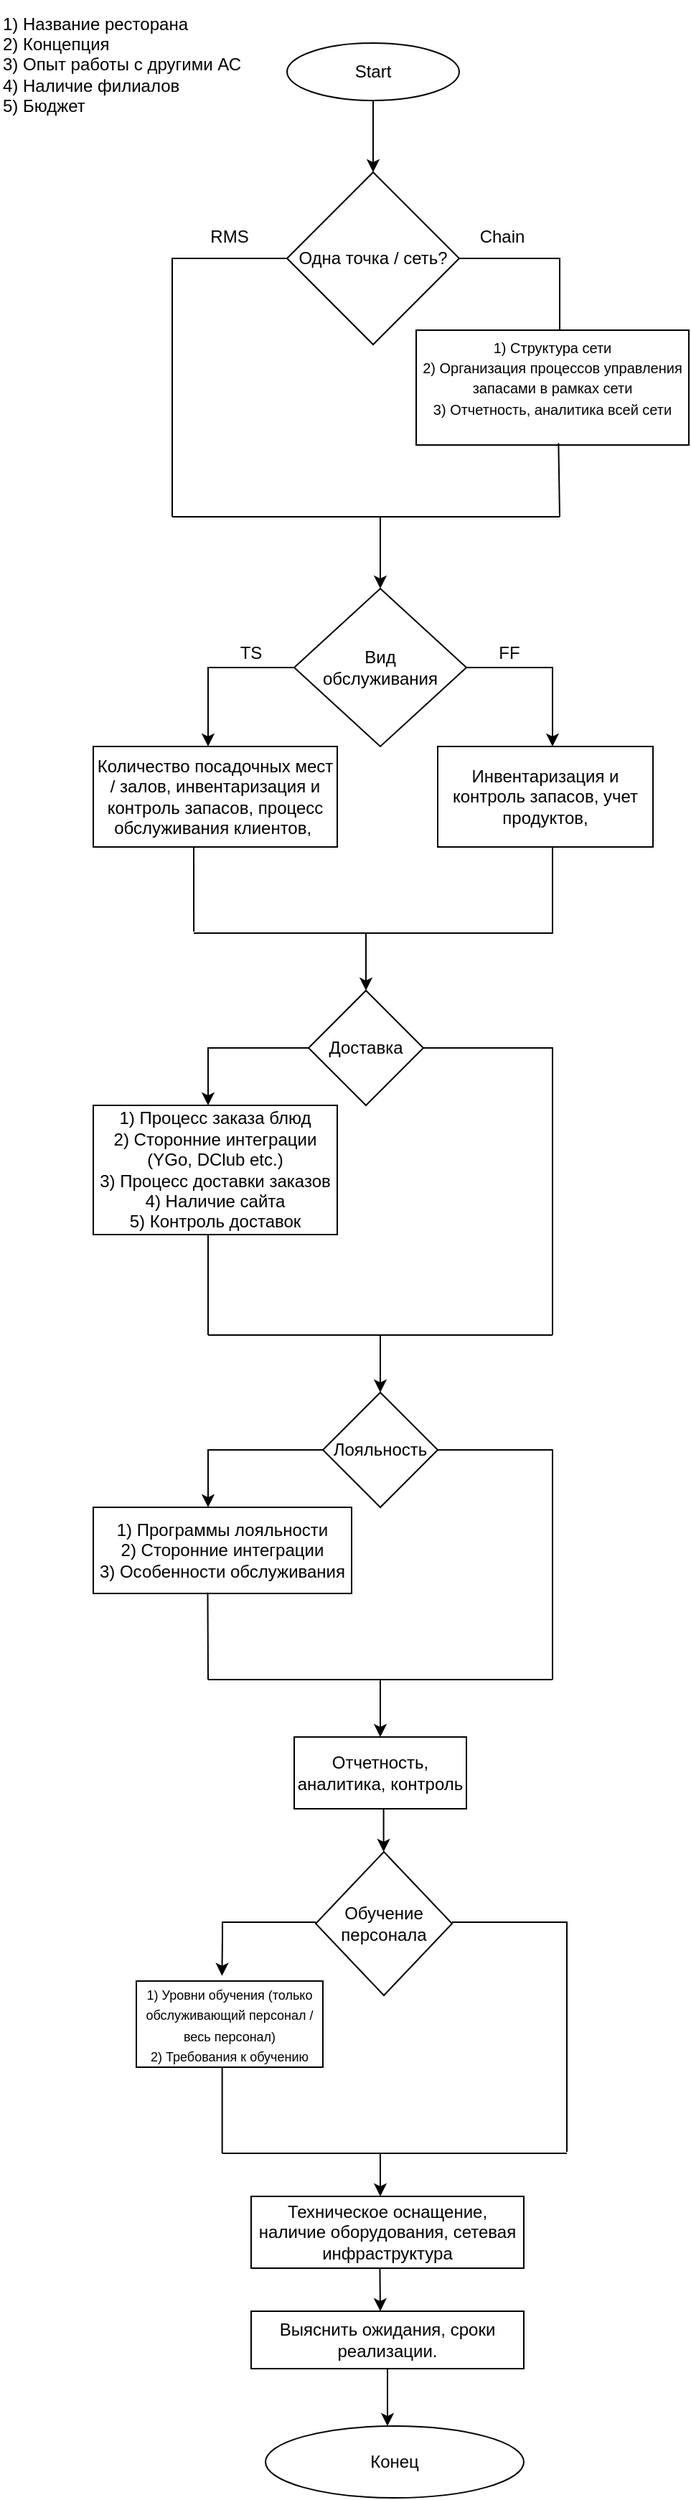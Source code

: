 <mxfile version="22.1.7" type="github">
  <diagram id="C5RBs43oDa-KdzZeNtuy" name="Page-1">
    <mxGraphModel dx="1195" dy="622" grid="1" gridSize="10" guides="1" tooltips="1" connect="1" arrows="1" fold="1" page="1" pageScale="1" pageWidth="827" pageHeight="1169" math="0" shadow="0">
      <root>
        <mxCell id="WIyWlLk6GJQsqaUBKTNV-0" />
        <mxCell id="WIyWlLk6GJQsqaUBKTNV-1" parent="WIyWlLk6GJQsqaUBKTNV-0" />
        <mxCell id="uVAq0LSg07FsffcZLCgM-0" value="Start" style="ellipse;whiteSpace=wrap;html=1;" vertex="1" parent="WIyWlLk6GJQsqaUBKTNV-1">
          <mxGeometry x="320" y="30" width="120" height="40" as="geometry" />
        </mxCell>
        <mxCell id="uVAq0LSg07FsffcZLCgM-1" value="" style="endArrow=classic;html=1;rounded=0;exitX=0.5;exitY=1;exitDx=0;exitDy=0;entryX=0.5;entryY=0;entryDx=0;entryDy=0;" edge="1" parent="WIyWlLk6GJQsqaUBKTNV-1" source="uVAq0LSg07FsffcZLCgM-0" target="uVAq0LSg07FsffcZLCgM-2">
          <mxGeometry width="50" height="50" relative="1" as="geometry">
            <mxPoint x="390" y="410" as="sourcePoint" />
            <mxPoint x="390" y="120" as="targetPoint" />
          </mxGeometry>
        </mxCell>
        <mxCell id="uVAq0LSg07FsffcZLCgM-2" value="Одна точка / сеть?" style="rhombus;whiteSpace=wrap;html=1;" vertex="1" parent="WIyWlLk6GJQsqaUBKTNV-1">
          <mxGeometry x="320" y="120" width="120" height="120" as="geometry" />
        </mxCell>
        <mxCell id="uVAq0LSg07FsffcZLCgM-3" value="" style="endArrow=classic;html=1;rounded=0;exitX=1;exitY=0.5;exitDx=0;exitDy=0;" edge="1" parent="WIyWlLk6GJQsqaUBKTNV-1" source="uVAq0LSg07FsffcZLCgM-2">
          <mxGeometry width="50" height="50" relative="1" as="geometry">
            <mxPoint x="390" y="410" as="sourcePoint" />
            <mxPoint x="510" y="240" as="targetPoint" />
            <Array as="points">
              <mxPoint x="510" y="180" />
            </Array>
          </mxGeometry>
        </mxCell>
        <mxCell id="uVAq0LSg07FsffcZLCgM-5" value="RMS" style="text;html=1;strokeColor=none;fillColor=none;align=center;verticalAlign=middle;whiteSpace=wrap;rounded=0;" vertex="1" parent="WIyWlLk6GJQsqaUBKTNV-1">
          <mxGeometry x="250" y="150" width="60" height="30" as="geometry" />
        </mxCell>
        <mxCell id="uVAq0LSg07FsffcZLCgM-6" value="Chain" style="text;html=1;strokeColor=none;fillColor=none;align=center;verticalAlign=middle;whiteSpace=wrap;rounded=0;" vertex="1" parent="WIyWlLk6GJQsqaUBKTNV-1">
          <mxGeometry x="440" y="150" width="60" height="30" as="geometry" />
        </mxCell>
        <mxCell id="uVAq0LSg07FsffcZLCgM-16" style="edgeStyle=orthogonalEdgeStyle;rounded=0;orthogonalLoop=1;jettySize=auto;html=1;exitX=0;exitY=0.5;exitDx=0;exitDy=0;" edge="1" parent="WIyWlLk6GJQsqaUBKTNV-1" source="uVAq0LSg07FsffcZLCgM-7">
          <mxGeometry relative="1" as="geometry">
            <mxPoint x="325" y="465" as="targetPoint" />
          </mxGeometry>
        </mxCell>
        <mxCell id="uVAq0LSg07FsffcZLCgM-7" value="Вид&lt;br&gt;обслуживания" style="rhombus;whiteSpace=wrap;html=1;" vertex="1" parent="WIyWlLk6GJQsqaUBKTNV-1">
          <mxGeometry x="325" y="410" width="120" height="110" as="geometry" />
        </mxCell>
        <mxCell id="uVAq0LSg07FsffcZLCgM-8" value="" style="endArrow=classic;html=1;rounded=0;exitX=0;exitY=0.5;exitDx=0;exitDy=0;" edge="1" parent="WIyWlLk6GJQsqaUBKTNV-1" source="uVAq0LSg07FsffcZLCgM-7">
          <mxGeometry width="50" height="50" relative="1" as="geometry">
            <mxPoint x="535" y="580" as="sourcePoint" />
            <mxPoint x="265" y="520" as="targetPoint" />
            <Array as="points">
              <mxPoint x="265" y="465" />
            </Array>
          </mxGeometry>
        </mxCell>
        <mxCell id="uVAq0LSg07FsffcZLCgM-9" value="" style="endArrow=classic;html=1;rounded=0;exitX=1;exitY=0.5;exitDx=0;exitDy=0;" edge="1" parent="WIyWlLk6GJQsqaUBKTNV-1" source="uVAq0LSg07FsffcZLCgM-7">
          <mxGeometry width="50" height="50" relative="1" as="geometry">
            <mxPoint x="535" y="580" as="sourcePoint" />
            <mxPoint x="505" y="520" as="targetPoint" />
            <Array as="points">
              <mxPoint x="505" y="465" />
            </Array>
          </mxGeometry>
        </mxCell>
        <mxCell id="uVAq0LSg07FsffcZLCgM-17" value="FF" style="text;html=1;strokeColor=none;fillColor=none;align=center;verticalAlign=middle;whiteSpace=wrap;rounded=0;" vertex="1" parent="WIyWlLk6GJQsqaUBKTNV-1">
          <mxGeometry x="445" y="440" width="60" height="30" as="geometry" />
        </mxCell>
        <mxCell id="uVAq0LSg07FsffcZLCgM-18" value="TS" style="text;html=1;strokeColor=none;fillColor=none;align=center;verticalAlign=middle;whiteSpace=wrap;rounded=0;" vertex="1" parent="WIyWlLk6GJQsqaUBKTNV-1">
          <mxGeometry x="265" y="440" width="60" height="30" as="geometry" />
        </mxCell>
        <mxCell id="uVAq0LSg07FsffcZLCgM-27" value="Количество посадочных мест / залов, инвентаризация и контроль запасов, процесс обслуживания клиентов,&amp;nbsp;" style="rounded=0;whiteSpace=wrap;html=1;" vertex="1" parent="WIyWlLk6GJQsqaUBKTNV-1">
          <mxGeometry x="185" y="520" width="170" height="70" as="geometry" />
        </mxCell>
        <mxCell id="uVAq0LSg07FsffcZLCgM-28" value="Инвентаризация и контроль запасов, учет продуктов," style="rounded=0;whiteSpace=wrap;html=1;" vertex="1" parent="WIyWlLk6GJQsqaUBKTNV-1">
          <mxGeometry x="425" y="520" width="150" height="70" as="geometry" />
        </mxCell>
        <mxCell id="uVAq0LSg07FsffcZLCgM-32" value="" style="endArrow=none;html=1;rounded=0;entryX=0.5;entryY=1;entryDx=0;entryDy=0;" edge="1" parent="WIyWlLk6GJQsqaUBKTNV-1">
          <mxGeometry width="50" height="50" relative="1" as="geometry">
            <mxPoint x="255" y="650" as="sourcePoint" />
            <mxPoint x="505" y="590" as="targetPoint" />
            <Array as="points">
              <mxPoint x="505" y="650" />
            </Array>
          </mxGeometry>
        </mxCell>
        <mxCell id="uVAq0LSg07FsffcZLCgM-33" value="" style="endArrow=none;html=1;rounded=0;entryX=0.429;entryY=1.014;entryDx=0;entryDy=0;entryPerimeter=0;" edge="1" parent="WIyWlLk6GJQsqaUBKTNV-1">
          <mxGeometry width="50" height="50" relative="1" as="geometry">
            <mxPoint x="255.07" y="649.02" as="sourcePoint" />
            <mxPoint x="255.0" y="590" as="targetPoint" />
          </mxGeometry>
        </mxCell>
        <mxCell id="uVAq0LSg07FsffcZLCgM-34" value="" style="endArrow=classic;html=1;rounded=0;" edge="1" parent="WIyWlLk6GJQsqaUBKTNV-1">
          <mxGeometry width="50" height="50" relative="1" as="geometry">
            <mxPoint x="375" y="650" as="sourcePoint" />
            <mxPoint x="375" y="690" as="targetPoint" />
          </mxGeometry>
        </mxCell>
        <mxCell id="uVAq0LSg07FsffcZLCgM-35" value="Доставка" style="rhombus;whiteSpace=wrap;html=1;" vertex="1" parent="WIyWlLk6GJQsqaUBKTNV-1">
          <mxGeometry x="335" y="690" width="80" height="80" as="geometry" />
        </mxCell>
        <mxCell id="uVAq0LSg07FsffcZLCgM-36" value="" style="endArrow=classic;html=1;rounded=0;exitX=0;exitY=0.5;exitDx=0;exitDy=0;" edge="1" parent="WIyWlLk6GJQsqaUBKTNV-1" source="uVAq0LSg07FsffcZLCgM-35">
          <mxGeometry width="50" height="50" relative="1" as="geometry">
            <mxPoint x="535" y="660" as="sourcePoint" />
            <mxPoint x="265" y="770" as="targetPoint" />
            <Array as="points">
              <mxPoint x="265" y="730" />
            </Array>
          </mxGeometry>
        </mxCell>
        <mxCell id="uVAq0LSg07FsffcZLCgM-37" value="1) Процесс заказа блюд&lt;br&gt;2) Сторонние интеграции (YGo, DClub etc.)&lt;br&gt;3) Процесс доставки заказов&lt;br&gt;4) Наличие сайта&lt;br&gt;5) Контроль доставок" style="rounded=0;whiteSpace=wrap;html=1;" vertex="1" parent="WIyWlLk6GJQsqaUBKTNV-1">
          <mxGeometry x="185" y="770" width="170" height="90" as="geometry" />
        </mxCell>
        <mxCell id="uVAq0LSg07FsffcZLCgM-41" value="" style="endArrow=none;html=1;rounded=0;exitX=1;exitY=0.5;exitDx=0;exitDy=0;" edge="1" parent="WIyWlLk6GJQsqaUBKTNV-1" source="uVAq0LSg07FsffcZLCgM-35">
          <mxGeometry width="50" height="50" relative="1" as="geometry">
            <mxPoint x="535" y="860" as="sourcePoint" />
            <mxPoint x="505" y="930" as="targetPoint" />
            <Array as="points">
              <mxPoint x="505" y="730" />
            </Array>
          </mxGeometry>
        </mxCell>
        <mxCell id="uVAq0LSg07FsffcZLCgM-42" value="" style="endArrow=none;html=1;rounded=0;exitX=0.5;exitY=1;exitDx=0;exitDy=0;" edge="1" parent="WIyWlLk6GJQsqaUBKTNV-1">
          <mxGeometry width="50" height="50" relative="1" as="geometry">
            <mxPoint x="265" y="860" as="sourcePoint" />
            <mxPoint x="265" y="930" as="targetPoint" />
            <Array as="points">
              <mxPoint x="265" y="900" />
            </Array>
          </mxGeometry>
        </mxCell>
        <mxCell id="uVAq0LSg07FsffcZLCgM-43" value="" style="endArrow=none;html=1;rounded=0;" edge="1" parent="WIyWlLk6GJQsqaUBKTNV-1">
          <mxGeometry width="50" height="50" relative="1" as="geometry">
            <mxPoint x="265" y="930" as="sourcePoint" />
            <mxPoint x="505" y="930" as="targetPoint" />
          </mxGeometry>
        </mxCell>
        <mxCell id="uVAq0LSg07FsffcZLCgM-44" value="" style="endArrow=classic;html=1;rounded=0;" edge="1" parent="WIyWlLk6GJQsqaUBKTNV-1">
          <mxGeometry width="50" height="50" relative="1" as="geometry">
            <mxPoint x="385" y="930" as="sourcePoint" />
            <mxPoint x="385" y="970" as="targetPoint" />
          </mxGeometry>
        </mxCell>
        <mxCell id="uVAq0LSg07FsffcZLCgM-46" value="Лояльность" style="rhombus;whiteSpace=wrap;html=1;" vertex="1" parent="WIyWlLk6GJQsqaUBKTNV-1">
          <mxGeometry x="345" y="970" width="80" height="80" as="geometry" />
        </mxCell>
        <mxCell id="uVAq0LSg07FsffcZLCgM-47" value="" style="endArrow=classic;html=1;rounded=0;exitX=0;exitY=0.5;exitDx=0;exitDy=0;" edge="1" parent="WIyWlLk6GJQsqaUBKTNV-1" source="uVAq0LSg07FsffcZLCgM-46">
          <mxGeometry width="50" height="50" relative="1" as="geometry">
            <mxPoint x="345" y="1030" as="sourcePoint" />
            <mxPoint x="265" y="1050" as="targetPoint" />
            <Array as="points">
              <mxPoint x="265" y="1010" />
            </Array>
          </mxGeometry>
        </mxCell>
        <mxCell id="uVAq0LSg07FsffcZLCgM-48" value="1) Программы лояльности&lt;br&gt;2) Сторонние интеграции&lt;br&gt;3) Особенности обслуживания" style="rounded=0;whiteSpace=wrap;html=1;" vertex="1" parent="WIyWlLk6GJQsqaUBKTNV-1">
          <mxGeometry x="185" y="1050" width="180" height="60" as="geometry" />
        </mxCell>
        <mxCell id="uVAq0LSg07FsffcZLCgM-49" value="" style="endArrow=none;html=1;rounded=0;exitX=1;exitY=0.5;exitDx=0;exitDy=0;" edge="1" parent="WIyWlLk6GJQsqaUBKTNV-1">
          <mxGeometry width="50" height="50" relative="1" as="geometry">
            <mxPoint x="425" y="1010" as="sourcePoint" />
            <mxPoint x="505" y="1170" as="targetPoint" />
            <Array as="points">
              <mxPoint x="505" y="1010" />
            </Array>
          </mxGeometry>
        </mxCell>
        <mxCell id="uVAq0LSg07FsffcZLCgM-50" value="" style="endArrow=none;html=1;rounded=0;" edge="1" parent="WIyWlLk6GJQsqaUBKTNV-1">
          <mxGeometry width="50" height="50" relative="1" as="geometry">
            <mxPoint x="265" y="1170" as="sourcePoint" />
            <mxPoint x="505" y="1170" as="targetPoint" />
          </mxGeometry>
        </mxCell>
        <mxCell id="uVAq0LSg07FsffcZLCgM-51" value="" style="endArrow=none;html=1;rounded=0;entryX=0.443;entryY=0.989;entryDx=0;entryDy=0;entryPerimeter=0;" edge="1" parent="WIyWlLk6GJQsqaUBKTNV-1" target="uVAq0LSg07FsffcZLCgM-48">
          <mxGeometry width="50" height="50" relative="1" as="geometry">
            <mxPoint x="265" y="1170" as="sourcePoint" />
            <mxPoint x="425" y="1040" as="targetPoint" />
          </mxGeometry>
        </mxCell>
        <mxCell id="uVAq0LSg07FsffcZLCgM-52" value="" style="endArrow=classic;html=1;rounded=0;" edge="1" parent="WIyWlLk6GJQsqaUBKTNV-1">
          <mxGeometry width="50" height="50" relative="1" as="geometry">
            <mxPoint x="385" y="1170" as="sourcePoint" />
            <mxPoint x="385" y="1210" as="targetPoint" />
          </mxGeometry>
        </mxCell>
        <mxCell id="uVAq0LSg07FsffcZLCgM-53" value="Отчетность, аналитика, контроль" style="rounded=0;whiteSpace=wrap;html=1;" vertex="1" parent="WIyWlLk6GJQsqaUBKTNV-1">
          <mxGeometry x="325" y="1210" width="120" height="50" as="geometry" />
        </mxCell>
        <mxCell id="uVAq0LSg07FsffcZLCgM-54" style="edgeStyle=orthogonalEdgeStyle;rounded=0;orthogonalLoop=1;jettySize=auto;html=1;exitX=0.5;exitY=1;exitDx=0;exitDy=0;" edge="1" parent="WIyWlLk6GJQsqaUBKTNV-1" source="uVAq0LSg07FsffcZLCgM-53" target="uVAq0LSg07FsffcZLCgM-53">
          <mxGeometry relative="1" as="geometry" />
        </mxCell>
        <mxCell id="uVAq0LSg07FsffcZLCgM-56" value="" style="endArrow=classic;html=1;rounded=0;exitX=0.5;exitY=1;exitDx=0;exitDy=0;" edge="1" parent="WIyWlLk6GJQsqaUBKTNV-1">
          <mxGeometry width="50" height="50" relative="1" as="geometry">
            <mxPoint x="387.3" y="1260" as="sourcePoint" />
            <mxPoint x="387.3" y="1290" as="targetPoint" />
          </mxGeometry>
        </mxCell>
        <mxCell id="uVAq0LSg07FsffcZLCgM-58" value="Обучение персонала" style="rhombus;whiteSpace=wrap;html=1;" vertex="1" parent="WIyWlLk6GJQsqaUBKTNV-1">
          <mxGeometry x="340" y="1290" width="95" height="100" as="geometry" />
        </mxCell>
        <mxCell id="uVAq0LSg07FsffcZLCgM-59" value="" style="endArrow=classic;html=1;rounded=0;exitX=0;exitY=0.5;exitDx=0;exitDy=0;entryX=0.414;entryY=-0.044;entryDx=0;entryDy=0;entryPerimeter=0;" edge="1" parent="WIyWlLk6GJQsqaUBKTNV-1">
          <mxGeometry width="50" height="50" relative="1" as="geometry">
            <mxPoint x="340" y="1339" as="sourcePoint" />
            <mxPoint x="274.68" y="1376.36" as="targetPoint" />
            <Array as="points">
              <mxPoint x="275" y="1339" />
              <mxPoint x="275" y="1349" />
            </Array>
          </mxGeometry>
        </mxCell>
        <mxCell id="uVAq0LSg07FsffcZLCgM-61" value="&lt;font style=&quot;font-size: 9px;&quot;&gt;1) Уровни обучения (только обслуживающий персонал / весь персонал)&lt;br&gt;2) Требования к обучению&lt;br&gt;&lt;/font&gt;" style="rounded=0;whiteSpace=wrap;html=1;" vertex="1" parent="WIyWlLk6GJQsqaUBKTNV-1">
          <mxGeometry x="215" y="1380" width="130" height="60" as="geometry" />
        </mxCell>
        <mxCell id="uVAq0LSg07FsffcZLCgM-62" value="" style="endArrow=none;html=1;rounded=0;exitX=1;exitY=0.5;exitDx=0;exitDy=0;" edge="1" parent="WIyWlLk6GJQsqaUBKTNV-1">
          <mxGeometry width="50" height="50" relative="1" as="geometry">
            <mxPoint x="435" y="1339" as="sourcePoint" />
            <mxPoint x="515" y="1499" as="targetPoint" />
            <Array as="points">
              <mxPoint x="515" y="1339" />
            </Array>
          </mxGeometry>
        </mxCell>
        <mxCell id="uVAq0LSg07FsffcZLCgM-64" value="" style="endArrow=none;html=1;rounded=0;entryX=0.5;entryY=1;entryDx=0;entryDy=0;" edge="1" parent="WIyWlLk6GJQsqaUBKTNV-1">
          <mxGeometry width="50" height="50" relative="1" as="geometry">
            <mxPoint x="274.83" y="1500" as="sourcePoint" />
            <mxPoint x="274.83" y="1440" as="targetPoint" />
          </mxGeometry>
        </mxCell>
        <mxCell id="uVAq0LSg07FsffcZLCgM-65" value="" style="endArrow=none;html=1;rounded=0;" edge="1" parent="WIyWlLk6GJQsqaUBKTNV-1">
          <mxGeometry width="50" height="50" relative="1" as="geometry">
            <mxPoint x="515" y="1500" as="sourcePoint" />
            <mxPoint x="275" y="1500" as="targetPoint" />
          </mxGeometry>
        </mxCell>
        <mxCell id="uVAq0LSg07FsffcZLCgM-66" value="" style="endArrow=classic;html=1;rounded=0;" edge="1" parent="WIyWlLk6GJQsqaUBKTNV-1">
          <mxGeometry width="50" height="50" relative="1" as="geometry">
            <mxPoint x="385" y="1500" as="sourcePoint" />
            <mxPoint x="385" y="1530" as="targetPoint" />
          </mxGeometry>
        </mxCell>
        <mxCell id="uVAq0LSg07FsffcZLCgM-68" value="Техническое оснащение, наличие оборудования, сетевая инфраструктура" style="rounded=0;whiteSpace=wrap;html=1;" vertex="1" parent="WIyWlLk6GJQsqaUBKTNV-1">
          <mxGeometry x="295" y="1530" width="190" height="50" as="geometry" />
        </mxCell>
        <mxCell id="uVAq0LSg07FsffcZLCgM-69" value="" style="endArrow=classic;html=1;rounded=0;exitX=0.5;exitY=1;exitDx=0;exitDy=0;" edge="1" parent="WIyWlLk6GJQsqaUBKTNV-1">
          <mxGeometry width="50" height="50" relative="1" as="geometry">
            <mxPoint x="384.71" y="1580" as="sourcePoint" />
            <mxPoint x="385" y="1610" as="targetPoint" />
          </mxGeometry>
        </mxCell>
        <mxCell id="uVAq0LSg07FsffcZLCgM-70" value="Выяснить ожидания, сроки реализации." style="rounded=0;whiteSpace=wrap;html=1;" vertex="1" parent="WIyWlLk6GJQsqaUBKTNV-1">
          <mxGeometry x="295" y="1610" width="190" height="40" as="geometry" />
        </mxCell>
        <mxCell id="uVAq0LSg07FsffcZLCgM-71" value="" style="endArrow=classic;html=1;rounded=0;exitX=0.5;exitY=1;exitDx=0;exitDy=0;" edge="1" parent="WIyWlLk6GJQsqaUBKTNV-1" source="uVAq0LSg07FsffcZLCgM-70">
          <mxGeometry width="50" height="50" relative="1" as="geometry">
            <mxPoint x="245" y="1490" as="sourcePoint" />
            <mxPoint x="390" y="1690" as="targetPoint" />
          </mxGeometry>
        </mxCell>
        <mxCell id="uVAq0LSg07FsffcZLCgM-72" value="Конец" style="ellipse;whiteSpace=wrap;html=1;" vertex="1" parent="WIyWlLk6GJQsqaUBKTNV-1">
          <mxGeometry x="305" y="1690" width="180" height="50" as="geometry" />
        </mxCell>
        <mxCell id="uVAq0LSg07FsffcZLCgM-73" value="" style="endArrow=none;html=1;rounded=0;entryX=0;entryY=0.5;entryDx=0;entryDy=0;" edge="1" parent="WIyWlLk6GJQsqaUBKTNV-1" target="uVAq0LSg07FsffcZLCgM-2">
          <mxGeometry width="50" height="50" relative="1" as="geometry">
            <mxPoint x="240" y="360" as="sourcePoint" />
            <mxPoint x="150" y="190" as="targetPoint" />
            <Array as="points">
              <mxPoint x="240" y="180" />
            </Array>
          </mxGeometry>
        </mxCell>
        <mxCell id="uVAq0LSg07FsffcZLCgM-74" value="" style="endArrow=none;html=1;rounded=0;" edge="1" parent="WIyWlLk6GJQsqaUBKTNV-1">
          <mxGeometry width="50" height="50" relative="1" as="geometry">
            <mxPoint x="240" y="360" as="sourcePoint" />
            <mxPoint x="510" y="360" as="targetPoint" />
          </mxGeometry>
        </mxCell>
        <mxCell id="uVAq0LSg07FsffcZLCgM-75" value="&lt;font size=&quot;1&quot;&gt;1) Структура сети&lt;br&gt;2) Организация процессов управления запасами в рамках сети&lt;br&gt;3) Отчетность, аналитика всей сети&lt;br&gt;&lt;br&gt;&lt;/font&gt;" style="rounded=0;whiteSpace=wrap;html=1;" vertex="1" parent="WIyWlLk6GJQsqaUBKTNV-1">
          <mxGeometry x="410" y="230" width="190" height="80" as="geometry" />
        </mxCell>
        <mxCell id="uVAq0LSg07FsffcZLCgM-76" value="" style="endArrow=classic;html=1;rounded=0;entryX=0.5;entryY=0;entryDx=0;entryDy=0;" edge="1" parent="WIyWlLk6GJQsqaUBKTNV-1" target="uVAq0LSg07FsffcZLCgM-7">
          <mxGeometry width="50" height="50" relative="1" as="geometry">
            <mxPoint x="385" y="360" as="sourcePoint" />
            <mxPoint x="380" y="470" as="targetPoint" />
          </mxGeometry>
        </mxCell>
        <mxCell id="uVAq0LSg07FsffcZLCgM-78" value="" style="endArrow=none;html=1;rounded=0;entryX=0.522;entryY=0.985;entryDx=0;entryDy=0;entryPerimeter=0;" edge="1" parent="WIyWlLk6GJQsqaUBKTNV-1" target="uVAq0LSg07FsffcZLCgM-75">
          <mxGeometry width="50" height="50" relative="1" as="geometry">
            <mxPoint x="510" y="360" as="sourcePoint" />
            <mxPoint x="380" y="280" as="targetPoint" />
          </mxGeometry>
        </mxCell>
        <mxCell id="uVAq0LSg07FsffcZLCgM-80" value="&lt;div style=&quot;&quot;&gt;1) Название ресторана&lt;/div&gt;&lt;div&gt;2) Концепция&lt;/div&gt;&lt;div&gt;3) Опыт работы с другими АС&lt;/div&gt;&lt;div&gt;4) Наличие филиалов&lt;/div&gt;&lt;div&gt;5) Бюджет&lt;/div&gt;" style="text;html=1;strokeColor=none;fillColor=none;align=left;verticalAlign=middle;whiteSpace=wrap;rounded=0;" vertex="1" parent="WIyWlLk6GJQsqaUBKTNV-1">
          <mxGeometry x="120" width="170" height="90" as="geometry" />
        </mxCell>
      </root>
    </mxGraphModel>
  </diagram>
</mxfile>
